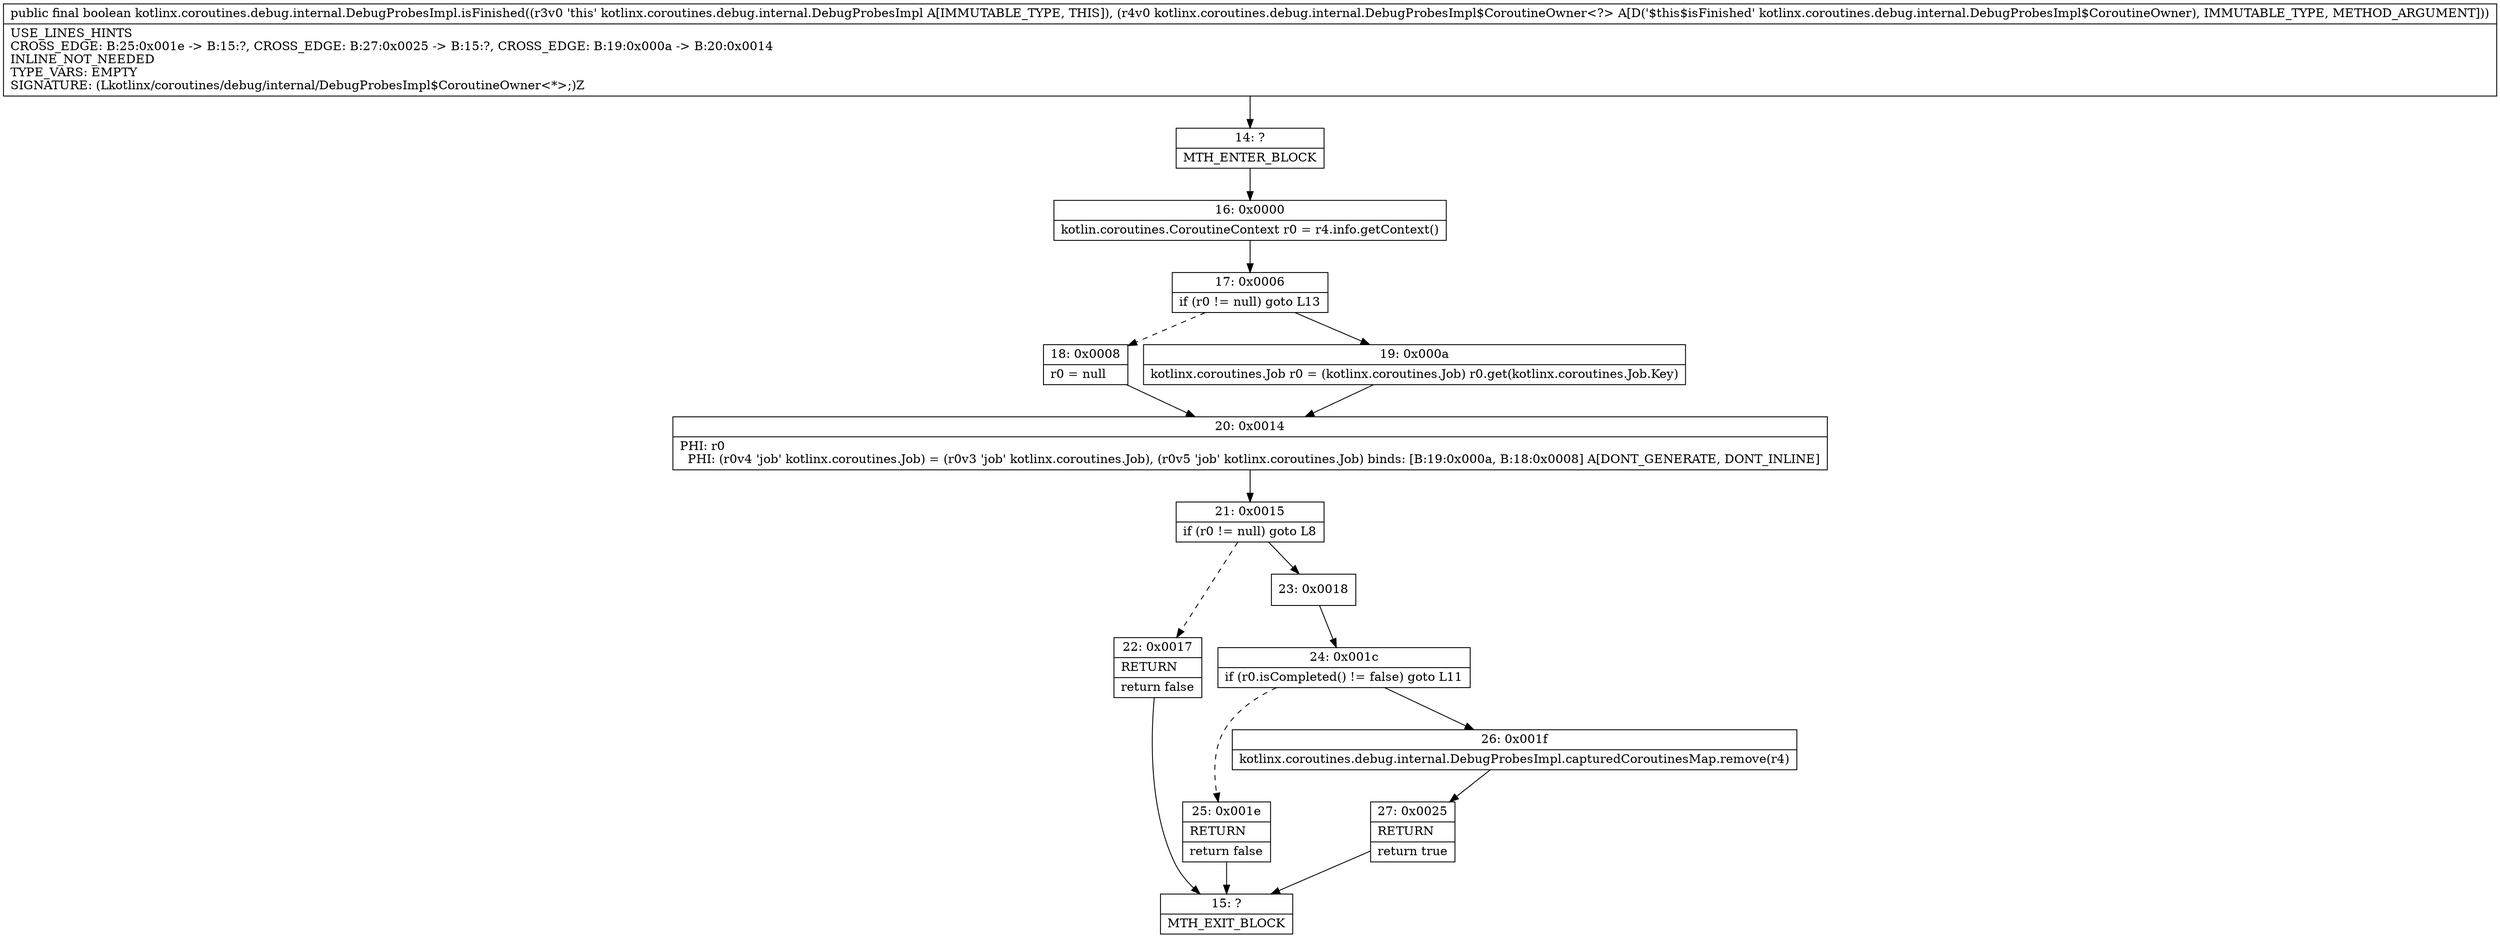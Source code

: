 digraph "CFG forkotlinx.coroutines.debug.internal.DebugProbesImpl.isFinished(Lkotlinx\/coroutines\/debug\/internal\/DebugProbesImpl$CoroutineOwner;)Z" {
Node_14 [shape=record,label="{14\:\ ?|MTH_ENTER_BLOCK\l}"];
Node_16 [shape=record,label="{16\:\ 0x0000|kotlin.coroutines.CoroutineContext r0 = r4.info.getContext()\l}"];
Node_17 [shape=record,label="{17\:\ 0x0006|if (r0 != null) goto L13\l}"];
Node_18 [shape=record,label="{18\:\ 0x0008|r0 = null\l}"];
Node_20 [shape=record,label="{20\:\ 0x0014|PHI: r0 \l  PHI: (r0v4 'job' kotlinx.coroutines.Job) = (r0v3 'job' kotlinx.coroutines.Job), (r0v5 'job' kotlinx.coroutines.Job) binds: [B:19:0x000a, B:18:0x0008] A[DONT_GENERATE, DONT_INLINE]\l}"];
Node_21 [shape=record,label="{21\:\ 0x0015|if (r0 != null) goto L8\l}"];
Node_22 [shape=record,label="{22\:\ 0x0017|RETURN\l|return false\l}"];
Node_15 [shape=record,label="{15\:\ ?|MTH_EXIT_BLOCK\l}"];
Node_23 [shape=record,label="{23\:\ 0x0018}"];
Node_24 [shape=record,label="{24\:\ 0x001c|if (r0.isCompleted() != false) goto L11\l}"];
Node_25 [shape=record,label="{25\:\ 0x001e|RETURN\l|return false\l}"];
Node_26 [shape=record,label="{26\:\ 0x001f|kotlinx.coroutines.debug.internal.DebugProbesImpl.capturedCoroutinesMap.remove(r4)\l}"];
Node_27 [shape=record,label="{27\:\ 0x0025|RETURN\l|return true\l}"];
Node_19 [shape=record,label="{19\:\ 0x000a|kotlinx.coroutines.Job r0 = (kotlinx.coroutines.Job) r0.get(kotlinx.coroutines.Job.Key)\l}"];
MethodNode[shape=record,label="{public final boolean kotlinx.coroutines.debug.internal.DebugProbesImpl.isFinished((r3v0 'this' kotlinx.coroutines.debug.internal.DebugProbesImpl A[IMMUTABLE_TYPE, THIS]), (r4v0 kotlinx.coroutines.debug.internal.DebugProbesImpl$CoroutineOwner\<?\> A[D('$this$isFinished' kotlinx.coroutines.debug.internal.DebugProbesImpl$CoroutineOwner), IMMUTABLE_TYPE, METHOD_ARGUMENT]))  | USE_LINES_HINTS\lCROSS_EDGE: B:25:0x001e \-\> B:15:?, CROSS_EDGE: B:27:0x0025 \-\> B:15:?, CROSS_EDGE: B:19:0x000a \-\> B:20:0x0014\lINLINE_NOT_NEEDED\lTYPE_VARS: EMPTY\lSIGNATURE: (Lkotlinx\/coroutines\/debug\/internal\/DebugProbesImpl$CoroutineOwner\<*\>;)Z\l}"];
MethodNode -> Node_14;Node_14 -> Node_16;
Node_16 -> Node_17;
Node_17 -> Node_18[style=dashed];
Node_17 -> Node_19;
Node_18 -> Node_20;
Node_20 -> Node_21;
Node_21 -> Node_22[style=dashed];
Node_21 -> Node_23;
Node_22 -> Node_15;
Node_23 -> Node_24;
Node_24 -> Node_25[style=dashed];
Node_24 -> Node_26;
Node_25 -> Node_15;
Node_26 -> Node_27;
Node_27 -> Node_15;
Node_19 -> Node_20;
}

